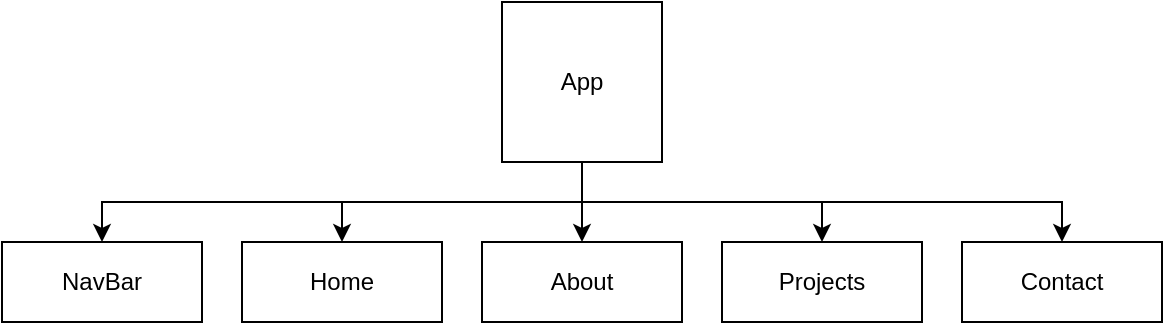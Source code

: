 <mxfile pages="1" version="11.2.5" type="device"><diagram id="Nb74SNO_g0ae2RlF_fiG" name="Page-1"><mxGraphModel dx="786" dy="532" grid="1" gridSize="10" guides="1" tooltips="1" connect="1" arrows="1" fold="1" page="1" pageScale="1" pageWidth="1100" pageHeight="850" math="0" shadow="0"><root><mxCell id="0"/><mxCell id="1" parent="0"/><mxCell id="Mo0pMx251JikVdkNmAaN-7" style="edgeStyle=orthogonalEdgeStyle;rounded=0;orthogonalLoop=1;jettySize=auto;html=1;exitX=0.5;exitY=1;exitDx=0;exitDy=0;entryX=0.5;entryY=0;entryDx=0;entryDy=0;" parent="1" source="Mo0pMx251JikVdkNmAaN-1" target="Mo0pMx251JikVdkNmAaN-2" edge="1"><mxGeometry relative="1" as="geometry"/></mxCell><mxCell id="Mo0pMx251JikVdkNmAaN-8" style="edgeStyle=orthogonalEdgeStyle;rounded=0;orthogonalLoop=1;jettySize=auto;html=1;exitX=0.5;exitY=1;exitDx=0;exitDy=0;entryX=0.5;entryY=0;entryDx=0;entryDy=0;" parent="1" source="Mo0pMx251JikVdkNmAaN-1" target="Mo0pMx251JikVdkNmAaN-3" edge="1"><mxGeometry relative="1" as="geometry"/></mxCell><mxCell id="Mo0pMx251JikVdkNmAaN-9" style="edgeStyle=orthogonalEdgeStyle;rounded=0;orthogonalLoop=1;jettySize=auto;html=1;exitX=0.5;exitY=1;exitDx=0;exitDy=0;entryX=0.5;entryY=0;entryDx=0;entryDy=0;" parent="1" source="Mo0pMx251JikVdkNmAaN-1" target="Mo0pMx251JikVdkNmAaN-4" edge="1"><mxGeometry relative="1" as="geometry"/></mxCell><mxCell id="Mo0pMx251JikVdkNmAaN-10" style="edgeStyle=orthogonalEdgeStyle;rounded=0;orthogonalLoop=1;jettySize=auto;html=1;exitX=0.5;exitY=1;exitDx=0;exitDy=0;entryX=0.5;entryY=0;entryDx=0;entryDy=0;" parent="1" source="Mo0pMx251JikVdkNmAaN-1" target="Mo0pMx251JikVdkNmAaN-5" edge="1"><mxGeometry relative="1" as="geometry"/></mxCell><mxCell id="Mo0pMx251JikVdkNmAaN-11" style="edgeStyle=orthogonalEdgeStyle;rounded=0;orthogonalLoop=1;jettySize=auto;html=1;exitX=0.5;exitY=1;exitDx=0;exitDy=0;entryX=0.5;entryY=0;entryDx=0;entryDy=0;" parent="1" source="Mo0pMx251JikVdkNmAaN-1" target="Mo0pMx251JikVdkNmAaN-6" edge="1"><mxGeometry relative="1" as="geometry"/></mxCell><mxCell id="Mo0pMx251JikVdkNmAaN-1" value="App" style="whiteSpace=wrap;html=1;aspect=fixed;" parent="1" vertex="1"><mxGeometry x="310" y="80" width="80" height="80" as="geometry"/></mxCell><mxCell id="Mo0pMx251JikVdkNmAaN-2" value="NavBar" style="rounded=0;whiteSpace=wrap;html=1;" parent="1" vertex="1"><mxGeometry x="60" y="200" width="100" height="40" as="geometry"/></mxCell><mxCell id="Mo0pMx251JikVdkNmAaN-3" value="Home&lt;br&gt;" style="rounded=0;whiteSpace=wrap;html=1;" parent="1" vertex="1"><mxGeometry x="180" y="200" width="100" height="40" as="geometry"/></mxCell><mxCell id="Mo0pMx251JikVdkNmAaN-4" value="About" style="rounded=0;whiteSpace=wrap;html=1;" parent="1" vertex="1"><mxGeometry x="300" y="200" width="100" height="40" as="geometry"/></mxCell><mxCell id="Mo0pMx251JikVdkNmAaN-5" value="Projects" style="rounded=0;whiteSpace=wrap;html=1;" parent="1" vertex="1"><mxGeometry x="420" y="200" width="100" height="40" as="geometry"/></mxCell><mxCell id="Mo0pMx251JikVdkNmAaN-6" value="Contact" style="rounded=0;whiteSpace=wrap;html=1;" parent="1" vertex="1"><mxGeometry x="540" y="200" width="100" height="40" as="geometry"/></mxCell></root></mxGraphModel></diagram></mxfile>